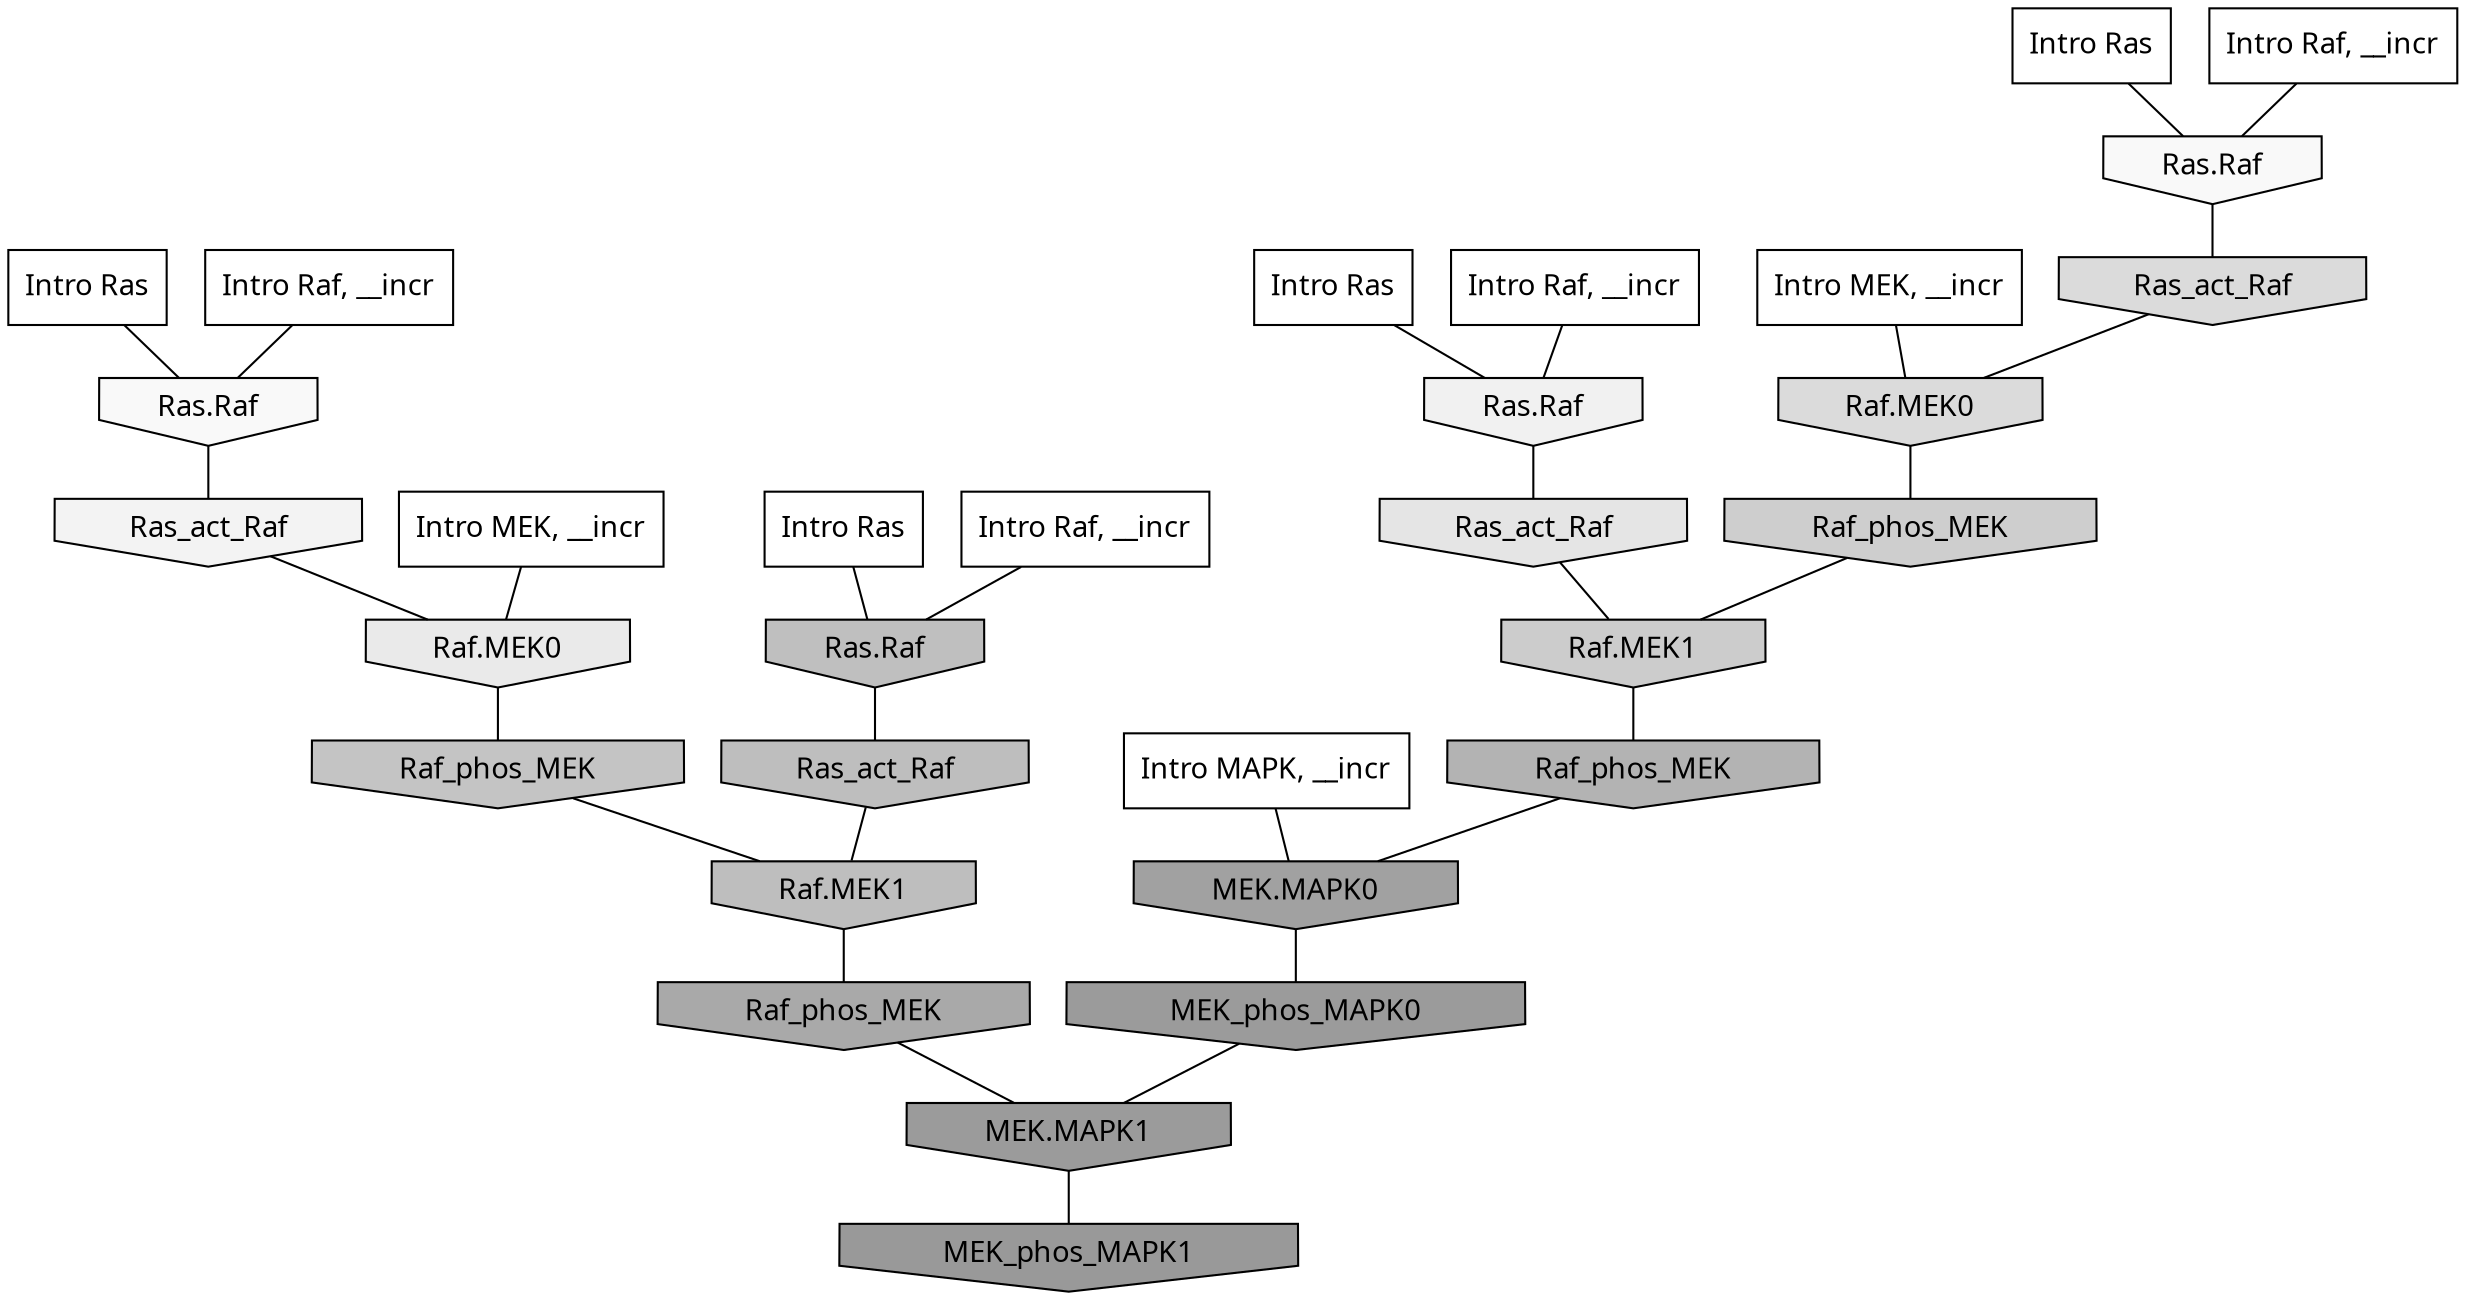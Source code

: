 digraph G{
  rankdir="TB";
  ranksep=0.30;
  node [fontname="CMU Serif"];
  edge [fontname="CMU Serif"];
  
  9 [label="Intro Ras", shape=rectangle, style=filled, fillcolor="0.000 0.000 1.000"]
  
  49 [label="Intro Ras", shape=rectangle, style=filled, fillcolor="0.000 0.000 1.000"]
  
  67 [label="Intro Ras", shape=rectangle, style=filled, fillcolor="0.000 0.000 1.000"]
  
  74 [label="Intro Ras", shape=rectangle, style=filled, fillcolor="0.000 0.000 1.000"]
  
  219 [label="Intro Raf, __incr", shape=rectangle, style=filled, fillcolor="0.000 0.000 1.000"]
  
  412 [label="Intro Raf, __incr", shape=rectangle, style=filled, fillcolor="0.000 0.000 1.000"]
  
  861 [label="Intro Raf, __incr", shape=rectangle, style=filled, fillcolor="0.000 0.000 1.000"]
  
  933 [label="Intro Raf, __incr", shape=rectangle, style=filled, fillcolor="0.000 0.000 1.000"]
  
  1217 [label="Intro MEK, __incr", shape=rectangle, style=filled, fillcolor="0.000 0.000 1.000"]
  
  1592 [label="Intro MEK, __incr", shape=rectangle, style=filled, fillcolor="0.000 0.000 1.000"]
  
  3017 [label="Intro MAPK, __incr", shape=rectangle, style=filled, fillcolor="0.000 0.000 1.000"]
  
  3462 [label="Ras.Raf", shape=invhouse, style=filled, fillcolor="0.000 0.000 0.976"]
  
  3475 [label="Ras.Raf", shape=invhouse, style=filled, fillcolor="0.000 0.000 0.975"]
  
  3665 [label="Ras_act_Raf", shape=invhouse, style=filled, fillcolor="0.000 0.000 0.950"]
  
  3728 [label="Ras.Raf", shape=invhouse, style=filled, fillcolor="0.000 0.000 0.945"]
  
  4164 [label="Raf.MEK0", shape=invhouse, style=filled, fillcolor="0.000 0.000 0.917"]
  
  4473 [label="Ras_act_Raf", shape=invhouse, style=filled, fillcolor="0.000 0.000 0.896"]
  
  5082 [label="Ras_act_Raf", shape=invhouse, style=filled, fillcolor="0.000 0.000 0.858"]
  
  5085 [label="Raf.MEK0", shape=invhouse, style=filled, fillcolor="0.000 0.000 0.858"]
  
  5993 [label="Raf_phos_MEK", shape=invhouse, style=filled, fillcolor="0.000 0.000 0.808"]
  
  6220 [label="Raf.MEK1", shape=invhouse, style=filled, fillcolor="0.000 0.000 0.798"]
  
  7016 [label="Raf_phos_MEK", shape=invhouse, style=filled, fillcolor="0.000 0.000 0.767"]
  
  7653 [label="Ras.Raf", shape=invhouse, style=filled, fillcolor="0.000 0.000 0.748"]
  
  7803 [label="Ras_act_Raf", shape=invhouse, style=filled, fillcolor="0.000 0.000 0.743"]
  
  7805 [label="Raf.MEK1", shape=invhouse, style=filled, fillcolor="0.000 0.000 0.743"]
  
  9178 [label="Raf_phos_MEK", shape=invhouse, style=filled, fillcolor="0.000 0.000 0.703"]
  
  11109 [label="Raf_phos_MEK", shape=invhouse, style=filled, fillcolor="0.000 0.000 0.663"]
  
  13064 [label="MEK.MAPK0", shape=invhouse, style=filled, fillcolor="0.000 0.000 0.630"]
  
  14865 [label="MEK_phos_MAPK0", shape=invhouse, style=filled, fillcolor="0.000 0.000 0.606"]
  
  14875 [label="MEK.MAPK1", shape=invhouse, style=filled, fillcolor="0.000 0.000 0.606"]
  
  15244 [label="MEK_phos_MAPK1", shape=invhouse, style=filled, fillcolor="0.000 0.000 0.600"]
  
  
  14875 -> 15244 [dir=none, color="0.000 0.000 0.000"] 
  14865 -> 14875 [dir=none, color="0.000 0.000 0.000"] 
  13064 -> 14865 [dir=none, color="0.000 0.000 0.000"] 
  11109 -> 14875 [dir=none, color="0.000 0.000 0.000"] 
  9178 -> 13064 [dir=none, color="0.000 0.000 0.000"] 
  7805 -> 11109 [dir=none, color="0.000 0.000 0.000"] 
  7803 -> 7805 [dir=none, color="0.000 0.000 0.000"] 
  7653 -> 7803 [dir=none, color="0.000 0.000 0.000"] 
  7016 -> 7805 [dir=none, color="0.000 0.000 0.000"] 
  6220 -> 9178 [dir=none, color="0.000 0.000 0.000"] 
  5993 -> 6220 [dir=none, color="0.000 0.000 0.000"] 
  5085 -> 5993 [dir=none, color="0.000 0.000 0.000"] 
  5082 -> 5085 [dir=none, color="0.000 0.000 0.000"] 
  4473 -> 6220 [dir=none, color="0.000 0.000 0.000"] 
  4164 -> 7016 [dir=none, color="0.000 0.000 0.000"] 
  3728 -> 4473 [dir=none, color="0.000 0.000 0.000"] 
  3665 -> 4164 [dir=none, color="0.000 0.000 0.000"] 
  3475 -> 5082 [dir=none, color="0.000 0.000 0.000"] 
  3462 -> 3665 [dir=none, color="0.000 0.000 0.000"] 
  3017 -> 13064 [dir=none, color="0.000 0.000 0.000"] 
  1592 -> 5085 [dir=none, color="0.000 0.000 0.000"] 
  1217 -> 4164 [dir=none, color="0.000 0.000 0.000"] 
  933 -> 3475 [dir=none, color="0.000 0.000 0.000"] 
  861 -> 3462 [dir=none, color="0.000 0.000 0.000"] 
  412 -> 7653 [dir=none, color="0.000 0.000 0.000"] 
  219 -> 3728 [dir=none, color="0.000 0.000 0.000"] 
  74 -> 3728 [dir=none, color="0.000 0.000 0.000"] 
  67 -> 7653 [dir=none, color="0.000 0.000 0.000"] 
  49 -> 3475 [dir=none, color="0.000 0.000 0.000"] 
  9 -> 3462 [dir=none, color="0.000 0.000 0.000"] 
  
  }
